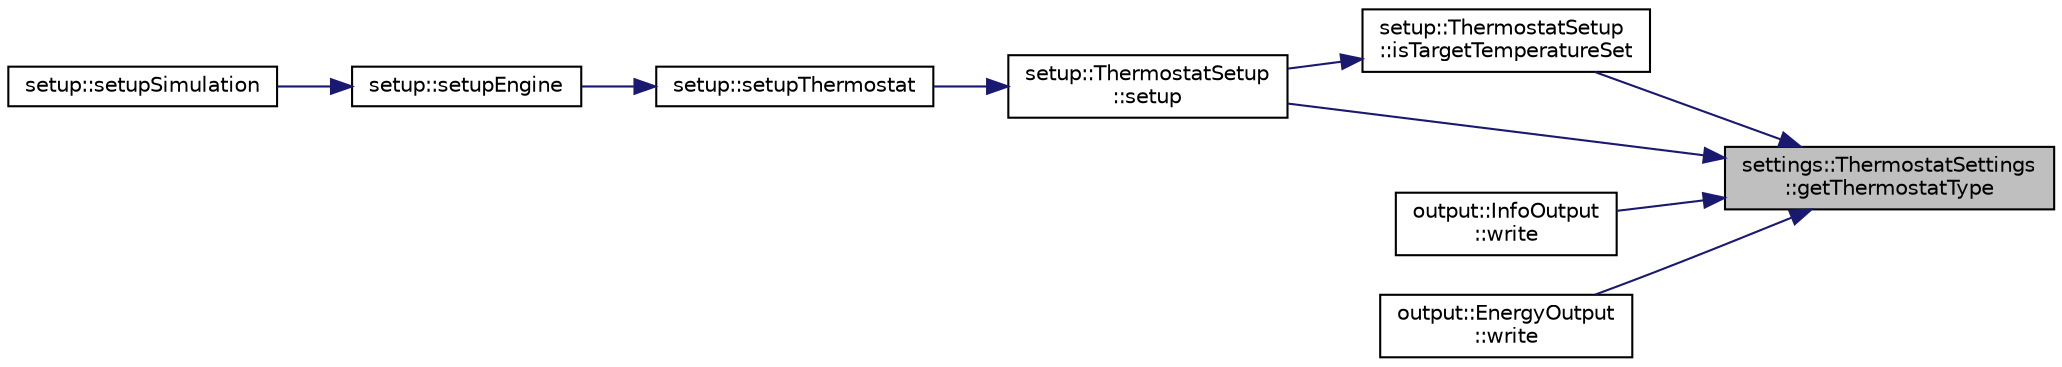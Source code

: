 digraph "settings::ThermostatSettings::getThermostatType"
{
 // LATEX_PDF_SIZE
  edge [fontname="Helvetica",fontsize="10",labelfontname="Helvetica",labelfontsize="10"];
  node [fontname="Helvetica",fontsize="10",shape=record];
  rankdir="RL";
  Node1 [label="settings::ThermostatSettings\l::getThermostatType",height=0.2,width=0.4,color="black", fillcolor="grey75", style="filled", fontcolor="black",tooltip=" "];
  Node1 -> Node2 [dir="back",color="midnightblue",fontsize="10",style="solid",fontname="Helvetica"];
  Node2 [label="setup::ThermostatSetup\l::isTargetTemperatureSet",height=0.2,width=0.4,color="black", fillcolor="white", style="filled",URL="$classsetup_1_1ThermostatSetup.html#ac1d1ab5e146ceb7152e10981607802b2",tooltip="check if target temperature is set"];
  Node2 -> Node3 [dir="back",color="midnightblue",fontsize="10",style="solid",fontname="Helvetica"];
  Node3 [label="setup::ThermostatSetup\l::setup",height=0.2,width=0.4,color="black", fillcolor="white", style="filled",URL="$classsetup_1_1ThermostatSetup.html#aec89730886f9ef47fad8c64ec205a86c",tooltip="setup thermostat"];
  Node3 -> Node4 [dir="back",color="midnightblue",fontsize="10",style="solid",fontname="Helvetica"];
  Node4 [label="setup::setupThermostat",height=0.2,width=0.4,color="black", fillcolor="white", style="filled",URL="$namespacesetup.html#a9f8b5ba3e9397a8851408e4f52aac6ae",tooltip="wrapper for thermostat setup"];
  Node4 -> Node5 [dir="back",color="midnightblue",fontsize="10",style="solid",fontname="Helvetica"];
  Node5 [label="setup::setupEngine",height=0.2,width=0.4,color="black", fillcolor="white", style="filled",URL="$namespacesetup.html#aa83171046bbca205b3db6e0cd2dbc4e1",tooltip="setup the engine"];
  Node5 -> Node6 [dir="back",color="midnightblue",fontsize="10",style="solid",fontname="Helvetica"];
  Node6 [label="setup::setupSimulation",height=0.2,width=0.4,color="black", fillcolor="white", style="filled",URL="$namespacesetup.html#a1c000cdfa46aed7d8018017635915ae1",tooltip="setup the engine"];
  Node1 -> Node3 [dir="back",color="midnightblue",fontsize="10",style="solid",fontname="Helvetica"];
  Node1 -> Node7 [dir="back",color="midnightblue",fontsize="10",style="solid",fontname="Helvetica"];
  Node7 [label="output::InfoOutput\l::write",height=0.2,width=0.4,color="black", fillcolor="white", style="filled",URL="$classoutput_1_1InfoOutput.html#ab71d35dfe2edd77dadb667634023e831",tooltip="write info file"];
  Node1 -> Node8 [dir="back",color="midnightblue",fontsize="10",style="solid",fontname="Helvetica"];
  Node8 [label="output::EnergyOutput\l::write",height=0.2,width=0.4,color="black", fillcolor="white", style="filled",URL="$classoutput_1_1EnergyOutput.html#acb814606245152a99331c429e62da1b1",tooltip="Write the energy output."];
}
